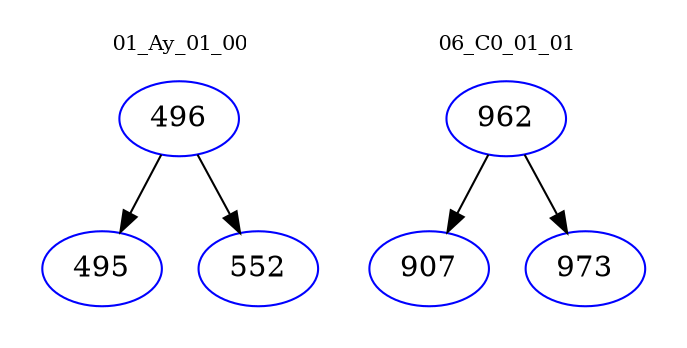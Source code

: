 digraph{
subgraph cluster_0 {
color = white
label = "01_Ay_01_00";
fontsize=10;
T0_496 [label="496", color="blue"]
T0_496 -> T0_495 [color="black"]
T0_495 [label="495", color="blue"]
T0_496 -> T0_552 [color="black"]
T0_552 [label="552", color="blue"]
}
subgraph cluster_1 {
color = white
label = "06_C0_01_01";
fontsize=10;
T1_962 [label="962", color="blue"]
T1_962 -> T1_907 [color="black"]
T1_907 [label="907", color="blue"]
T1_962 -> T1_973 [color="black"]
T1_973 [label="973", color="blue"]
}
}
